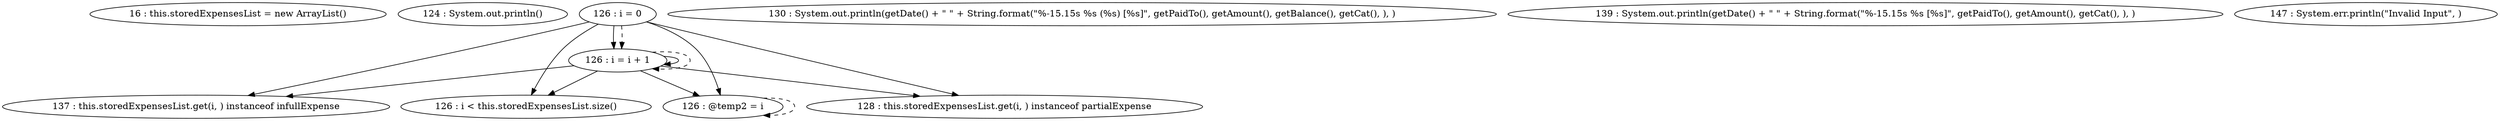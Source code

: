 digraph G {
"16 : this.storedExpensesList = new ArrayList()"
"124 : System.out.println()"
"126 : i = 0"
"126 : i = 0" -> "137 : this.storedExpensesList.get(i, ) instanceof infullExpense"
"126 : i = 0" -> "126 : i < this.storedExpensesList.size()"
"126 : i = 0" -> "126 : @temp2 = i"
"126 : i = 0" -> "126 : i = i + 1"
"126 : i = 0" -> "128 : this.storedExpensesList.get(i, ) instanceof partialExpense"
"126 : i = 0" -> "126 : i = i + 1" [style=dashed]
"126 : i < this.storedExpensesList.size()"
"128 : this.storedExpensesList.get(i, ) instanceof partialExpense"
"130 : System.out.println(getDate() + \" \" + String.format(\"%-15.15s %s (%s) [%s]\", getPaidTo(), getAmount(), getBalance(), getCat(), ), )"
"137 : this.storedExpensesList.get(i, ) instanceof infullExpense"
"139 : System.out.println(getDate() + \" \" + String.format(\"%-15.15s %s [%s]\", getPaidTo(), getAmount(), getCat(), ), )"
"147 : System.err.println(\"Invalid Input\", )"
"126 : @temp2 = i"
"126 : @temp2 = i" -> "126 : @temp2 = i" [style=dashed]
"126 : i = i + 1"
"126 : i = i + 1" -> "137 : this.storedExpensesList.get(i, ) instanceof infullExpense"
"126 : i = i + 1" -> "126 : i < this.storedExpensesList.size()"
"126 : i = i + 1" -> "126 : @temp2 = i"
"126 : i = i + 1" -> "126 : i = i + 1"
"126 : i = i + 1" -> "128 : this.storedExpensesList.get(i, ) instanceof partialExpense"
"126 : i = i + 1" -> "126 : i = i + 1" [style=dashed]
}